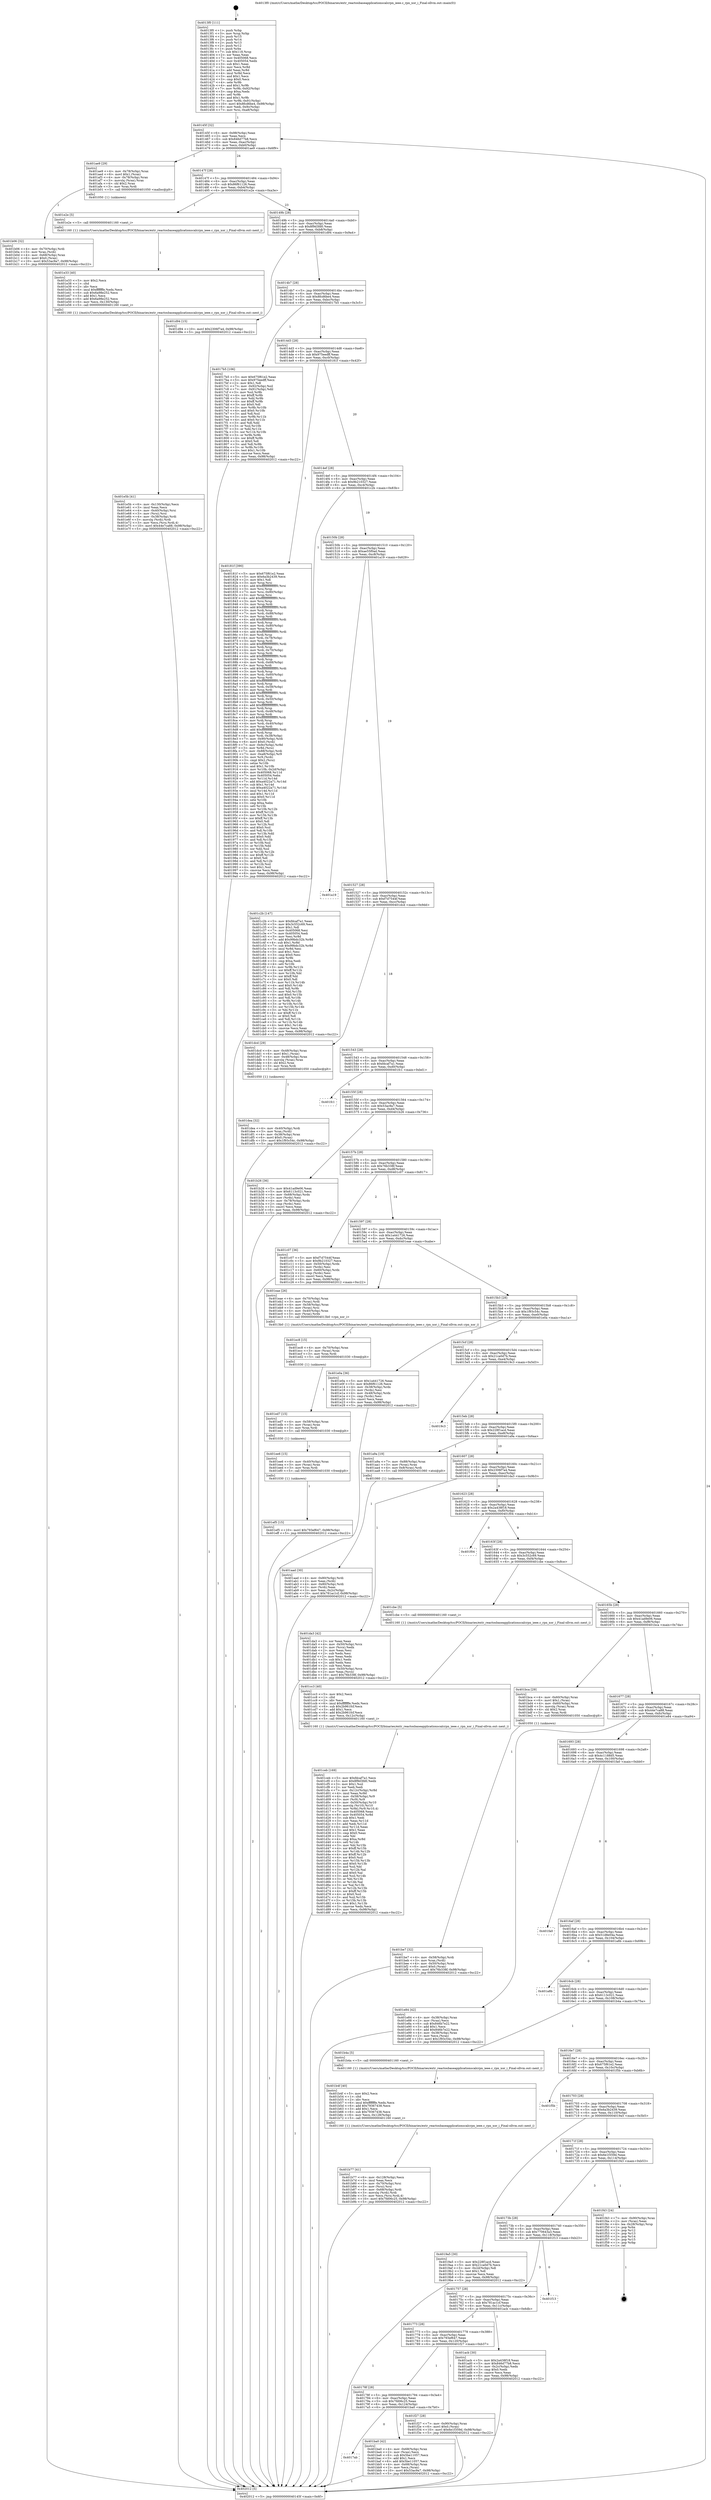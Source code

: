 digraph "0x4013f0" {
  label = "0x4013f0 (/mnt/c/Users/mathe/Desktop/tcc/POCII/binaries/extr_reactosbaseapplicationscalcrpn_ieee.c_rpn_xor_i_Final-ollvm.out::main(0))"
  labelloc = "t"
  node[shape=record]

  Entry [label="",width=0.3,height=0.3,shape=circle,fillcolor=black,style=filled]
  "0x40145f" [label="{
     0x40145f [32]\l
     | [instrs]\l
     &nbsp;&nbsp;0x40145f \<+6\>: mov -0x98(%rbp),%eax\l
     &nbsp;&nbsp;0x401465 \<+2\>: mov %eax,%ecx\l
     &nbsp;&nbsp;0x401467 \<+6\>: sub $0x846d77b8,%ecx\l
     &nbsp;&nbsp;0x40146d \<+6\>: mov %eax,-0xac(%rbp)\l
     &nbsp;&nbsp;0x401473 \<+6\>: mov %ecx,-0xb0(%rbp)\l
     &nbsp;&nbsp;0x401479 \<+6\>: je 0000000000401ae9 \<main+0x6f9\>\l
  }"]
  "0x401ae9" [label="{
     0x401ae9 [29]\l
     | [instrs]\l
     &nbsp;&nbsp;0x401ae9 \<+4\>: mov -0x78(%rbp),%rax\l
     &nbsp;&nbsp;0x401aed \<+6\>: movl $0x1,(%rax)\l
     &nbsp;&nbsp;0x401af3 \<+4\>: mov -0x78(%rbp),%rax\l
     &nbsp;&nbsp;0x401af7 \<+3\>: movslq (%rax),%rax\l
     &nbsp;&nbsp;0x401afa \<+4\>: shl $0x2,%rax\l
     &nbsp;&nbsp;0x401afe \<+3\>: mov %rax,%rdi\l
     &nbsp;&nbsp;0x401b01 \<+5\>: call 0000000000401050 \<malloc@plt\>\l
     | [calls]\l
     &nbsp;&nbsp;0x401050 \{1\} (unknown)\l
  }"]
  "0x40147f" [label="{
     0x40147f [28]\l
     | [instrs]\l
     &nbsp;&nbsp;0x40147f \<+5\>: jmp 0000000000401484 \<main+0x94\>\l
     &nbsp;&nbsp;0x401484 \<+6\>: mov -0xac(%rbp),%eax\l
     &nbsp;&nbsp;0x40148a \<+5\>: sub $0x86f61126,%eax\l
     &nbsp;&nbsp;0x40148f \<+6\>: mov %eax,-0xb4(%rbp)\l
     &nbsp;&nbsp;0x401495 \<+6\>: je 0000000000401e2e \<main+0xa3e\>\l
  }"]
  Exit [label="",width=0.3,height=0.3,shape=circle,fillcolor=black,style=filled,peripheries=2]
  "0x401e2e" [label="{
     0x401e2e [5]\l
     | [instrs]\l
     &nbsp;&nbsp;0x401e2e \<+5\>: call 0000000000401160 \<next_i\>\l
     | [calls]\l
     &nbsp;&nbsp;0x401160 \{1\} (/mnt/c/Users/mathe/Desktop/tcc/POCII/binaries/extr_reactosbaseapplicationscalcrpn_ieee.c_rpn_xor_i_Final-ollvm.out::next_i)\l
  }"]
  "0x40149b" [label="{
     0x40149b [28]\l
     | [instrs]\l
     &nbsp;&nbsp;0x40149b \<+5\>: jmp 00000000004014a0 \<main+0xb0\>\l
     &nbsp;&nbsp;0x4014a0 \<+6\>: mov -0xac(%rbp),%eax\l
     &nbsp;&nbsp;0x4014a6 \<+5\>: sub $0x8f9d3fd0,%eax\l
     &nbsp;&nbsp;0x4014ab \<+6\>: mov %eax,-0xb8(%rbp)\l
     &nbsp;&nbsp;0x4014b1 \<+6\>: je 0000000000401d94 \<main+0x9a4\>\l
  }"]
  "0x401ef5" [label="{
     0x401ef5 [15]\l
     | [instrs]\l
     &nbsp;&nbsp;0x401ef5 \<+10\>: movl $0x793ef647,-0x98(%rbp)\l
     &nbsp;&nbsp;0x401eff \<+5\>: jmp 0000000000402012 \<main+0xc22\>\l
  }"]
  "0x401d94" [label="{
     0x401d94 [15]\l
     | [instrs]\l
     &nbsp;&nbsp;0x401d94 \<+10\>: movl $0x2306f7a4,-0x98(%rbp)\l
     &nbsp;&nbsp;0x401d9e \<+5\>: jmp 0000000000402012 \<main+0xc22\>\l
  }"]
  "0x4014b7" [label="{
     0x4014b7 [28]\l
     | [instrs]\l
     &nbsp;&nbsp;0x4014b7 \<+5\>: jmp 00000000004014bc \<main+0xcc\>\l
     &nbsp;&nbsp;0x4014bc \<+6\>: mov -0xac(%rbp),%eax\l
     &nbsp;&nbsp;0x4014c2 \<+5\>: sub $0x8fcd6be4,%eax\l
     &nbsp;&nbsp;0x4014c7 \<+6\>: mov %eax,-0xbc(%rbp)\l
     &nbsp;&nbsp;0x4014cd \<+6\>: je 00000000004017b5 \<main+0x3c5\>\l
  }"]
  "0x401ee6" [label="{
     0x401ee6 [15]\l
     | [instrs]\l
     &nbsp;&nbsp;0x401ee6 \<+4\>: mov -0x40(%rbp),%rax\l
     &nbsp;&nbsp;0x401eea \<+3\>: mov (%rax),%rax\l
     &nbsp;&nbsp;0x401eed \<+3\>: mov %rax,%rdi\l
     &nbsp;&nbsp;0x401ef0 \<+5\>: call 0000000000401030 \<free@plt\>\l
     | [calls]\l
     &nbsp;&nbsp;0x401030 \{1\} (unknown)\l
  }"]
  "0x4017b5" [label="{
     0x4017b5 [106]\l
     | [instrs]\l
     &nbsp;&nbsp;0x4017b5 \<+5\>: mov $0x675f61e2,%eax\l
     &nbsp;&nbsp;0x4017ba \<+5\>: mov $0x975eedff,%ecx\l
     &nbsp;&nbsp;0x4017bf \<+2\>: mov $0x1,%dl\l
     &nbsp;&nbsp;0x4017c1 \<+7\>: mov -0x92(%rbp),%sil\l
     &nbsp;&nbsp;0x4017c8 \<+7\>: mov -0x91(%rbp),%dil\l
     &nbsp;&nbsp;0x4017cf \<+3\>: mov %sil,%r8b\l
     &nbsp;&nbsp;0x4017d2 \<+4\>: xor $0xff,%r8b\l
     &nbsp;&nbsp;0x4017d6 \<+3\>: mov %dil,%r9b\l
     &nbsp;&nbsp;0x4017d9 \<+4\>: xor $0xff,%r9b\l
     &nbsp;&nbsp;0x4017dd \<+3\>: xor $0x0,%dl\l
     &nbsp;&nbsp;0x4017e0 \<+3\>: mov %r8b,%r10b\l
     &nbsp;&nbsp;0x4017e3 \<+4\>: and $0x0,%r10b\l
     &nbsp;&nbsp;0x4017e7 \<+3\>: and %dl,%sil\l
     &nbsp;&nbsp;0x4017ea \<+3\>: mov %r9b,%r11b\l
     &nbsp;&nbsp;0x4017ed \<+4\>: and $0x0,%r11b\l
     &nbsp;&nbsp;0x4017f1 \<+3\>: and %dl,%dil\l
     &nbsp;&nbsp;0x4017f4 \<+3\>: or %sil,%r10b\l
     &nbsp;&nbsp;0x4017f7 \<+3\>: or %dil,%r11b\l
     &nbsp;&nbsp;0x4017fa \<+3\>: xor %r11b,%r10b\l
     &nbsp;&nbsp;0x4017fd \<+3\>: or %r9b,%r8b\l
     &nbsp;&nbsp;0x401800 \<+4\>: xor $0xff,%r8b\l
     &nbsp;&nbsp;0x401804 \<+3\>: or $0x0,%dl\l
     &nbsp;&nbsp;0x401807 \<+3\>: and %dl,%r8b\l
     &nbsp;&nbsp;0x40180a \<+3\>: or %r8b,%r10b\l
     &nbsp;&nbsp;0x40180d \<+4\>: test $0x1,%r10b\l
     &nbsp;&nbsp;0x401811 \<+3\>: cmovne %ecx,%eax\l
     &nbsp;&nbsp;0x401814 \<+6\>: mov %eax,-0x98(%rbp)\l
     &nbsp;&nbsp;0x40181a \<+5\>: jmp 0000000000402012 \<main+0xc22\>\l
  }"]
  "0x4014d3" [label="{
     0x4014d3 [28]\l
     | [instrs]\l
     &nbsp;&nbsp;0x4014d3 \<+5\>: jmp 00000000004014d8 \<main+0xe8\>\l
     &nbsp;&nbsp;0x4014d8 \<+6\>: mov -0xac(%rbp),%eax\l
     &nbsp;&nbsp;0x4014de \<+5\>: sub $0x975eedff,%eax\l
     &nbsp;&nbsp;0x4014e3 \<+6\>: mov %eax,-0xc0(%rbp)\l
     &nbsp;&nbsp;0x4014e9 \<+6\>: je 000000000040181f \<main+0x42f\>\l
  }"]
  "0x402012" [label="{
     0x402012 [5]\l
     | [instrs]\l
     &nbsp;&nbsp;0x402012 \<+5\>: jmp 000000000040145f \<main+0x6f\>\l
  }"]
  "0x4013f0" [label="{
     0x4013f0 [111]\l
     | [instrs]\l
     &nbsp;&nbsp;0x4013f0 \<+1\>: push %rbp\l
     &nbsp;&nbsp;0x4013f1 \<+3\>: mov %rsp,%rbp\l
     &nbsp;&nbsp;0x4013f4 \<+2\>: push %r15\l
     &nbsp;&nbsp;0x4013f6 \<+2\>: push %r14\l
     &nbsp;&nbsp;0x4013f8 \<+2\>: push %r13\l
     &nbsp;&nbsp;0x4013fa \<+2\>: push %r12\l
     &nbsp;&nbsp;0x4013fc \<+1\>: push %rbx\l
     &nbsp;&nbsp;0x4013fd \<+7\>: sub $0x118,%rsp\l
     &nbsp;&nbsp;0x401404 \<+2\>: xor %eax,%eax\l
     &nbsp;&nbsp;0x401406 \<+7\>: mov 0x405068,%ecx\l
     &nbsp;&nbsp;0x40140d \<+7\>: mov 0x405054,%edx\l
     &nbsp;&nbsp;0x401414 \<+3\>: sub $0x1,%eax\l
     &nbsp;&nbsp;0x401417 \<+3\>: mov %ecx,%r8d\l
     &nbsp;&nbsp;0x40141a \<+3\>: add %eax,%r8d\l
     &nbsp;&nbsp;0x40141d \<+4\>: imul %r8d,%ecx\l
     &nbsp;&nbsp;0x401421 \<+3\>: and $0x1,%ecx\l
     &nbsp;&nbsp;0x401424 \<+3\>: cmp $0x0,%ecx\l
     &nbsp;&nbsp;0x401427 \<+4\>: sete %r9b\l
     &nbsp;&nbsp;0x40142b \<+4\>: and $0x1,%r9b\l
     &nbsp;&nbsp;0x40142f \<+7\>: mov %r9b,-0x92(%rbp)\l
     &nbsp;&nbsp;0x401436 \<+3\>: cmp $0xa,%edx\l
     &nbsp;&nbsp;0x401439 \<+4\>: setl %r9b\l
     &nbsp;&nbsp;0x40143d \<+4\>: and $0x1,%r9b\l
     &nbsp;&nbsp;0x401441 \<+7\>: mov %r9b,-0x91(%rbp)\l
     &nbsp;&nbsp;0x401448 \<+10\>: movl $0x8fcd6be4,-0x98(%rbp)\l
     &nbsp;&nbsp;0x401452 \<+6\>: mov %edi,-0x9c(%rbp)\l
     &nbsp;&nbsp;0x401458 \<+7\>: mov %rsi,-0xa8(%rbp)\l
  }"]
  "0x401ed7" [label="{
     0x401ed7 [15]\l
     | [instrs]\l
     &nbsp;&nbsp;0x401ed7 \<+4\>: mov -0x58(%rbp),%rax\l
     &nbsp;&nbsp;0x401edb \<+3\>: mov (%rax),%rax\l
     &nbsp;&nbsp;0x401ede \<+3\>: mov %rax,%rdi\l
     &nbsp;&nbsp;0x401ee1 \<+5\>: call 0000000000401030 \<free@plt\>\l
     | [calls]\l
     &nbsp;&nbsp;0x401030 \{1\} (unknown)\l
  }"]
  "0x40181f" [label="{
     0x40181f [390]\l
     | [instrs]\l
     &nbsp;&nbsp;0x40181f \<+5\>: mov $0x675f61e2,%eax\l
     &nbsp;&nbsp;0x401824 \<+5\>: mov $0x6a3b2439,%ecx\l
     &nbsp;&nbsp;0x401829 \<+2\>: mov $0x1,%dl\l
     &nbsp;&nbsp;0x40182b \<+3\>: mov %rsp,%rsi\l
     &nbsp;&nbsp;0x40182e \<+4\>: add $0xfffffffffffffff0,%rsi\l
     &nbsp;&nbsp;0x401832 \<+3\>: mov %rsi,%rsp\l
     &nbsp;&nbsp;0x401835 \<+7\>: mov %rsi,-0x90(%rbp)\l
     &nbsp;&nbsp;0x40183c \<+3\>: mov %rsp,%rsi\l
     &nbsp;&nbsp;0x40183f \<+4\>: add $0xfffffffffffffff0,%rsi\l
     &nbsp;&nbsp;0x401843 \<+3\>: mov %rsi,%rsp\l
     &nbsp;&nbsp;0x401846 \<+3\>: mov %rsp,%rdi\l
     &nbsp;&nbsp;0x401849 \<+4\>: add $0xfffffffffffffff0,%rdi\l
     &nbsp;&nbsp;0x40184d \<+3\>: mov %rdi,%rsp\l
     &nbsp;&nbsp;0x401850 \<+7\>: mov %rdi,-0x88(%rbp)\l
     &nbsp;&nbsp;0x401857 \<+3\>: mov %rsp,%rdi\l
     &nbsp;&nbsp;0x40185a \<+4\>: add $0xfffffffffffffff0,%rdi\l
     &nbsp;&nbsp;0x40185e \<+3\>: mov %rdi,%rsp\l
     &nbsp;&nbsp;0x401861 \<+4\>: mov %rdi,-0x80(%rbp)\l
     &nbsp;&nbsp;0x401865 \<+3\>: mov %rsp,%rdi\l
     &nbsp;&nbsp;0x401868 \<+4\>: add $0xfffffffffffffff0,%rdi\l
     &nbsp;&nbsp;0x40186c \<+3\>: mov %rdi,%rsp\l
     &nbsp;&nbsp;0x40186f \<+4\>: mov %rdi,-0x78(%rbp)\l
     &nbsp;&nbsp;0x401873 \<+3\>: mov %rsp,%rdi\l
     &nbsp;&nbsp;0x401876 \<+4\>: add $0xfffffffffffffff0,%rdi\l
     &nbsp;&nbsp;0x40187a \<+3\>: mov %rdi,%rsp\l
     &nbsp;&nbsp;0x40187d \<+4\>: mov %rdi,-0x70(%rbp)\l
     &nbsp;&nbsp;0x401881 \<+3\>: mov %rsp,%rdi\l
     &nbsp;&nbsp;0x401884 \<+4\>: add $0xfffffffffffffff0,%rdi\l
     &nbsp;&nbsp;0x401888 \<+3\>: mov %rdi,%rsp\l
     &nbsp;&nbsp;0x40188b \<+4\>: mov %rdi,-0x68(%rbp)\l
     &nbsp;&nbsp;0x40188f \<+3\>: mov %rsp,%rdi\l
     &nbsp;&nbsp;0x401892 \<+4\>: add $0xfffffffffffffff0,%rdi\l
     &nbsp;&nbsp;0x401896 \<+3\>: mov %rdi,%rsp\l
     &nbsp;&nbsp;0x401899 \<+4\>: mov %rdi,-0x60(%rbp)\l
     &nbsp;&nbsp;0x40189d \<+3\>: mov %rsp,%rdi\l
     &nbsp;&nbsp;0x4018a0 \<+4\>: add $0xfffffffffffffff0,%rdi\l
     &nbsp;&nbsp;0x4018a4 \<+3\>: mov %rdi,%rsp\l
     &nbsp;&nbsp;0x4018a7 \<+4\>: mov %rdi,-0x58(%rbp)\l
     &nbsp;&nbsp;0x4018ab \<+3\>: mov %rsp,%rdi\l
     &nbsp;&nbsp;0x4018ae \<+4\>: add $0xfffffffffffffff0,%rdi\l
     &nbsp;&nbsp;0x4018b2 \<+3\>: mov %rdi,%rsp\l
     &nbsp;&nbsp;0x4018b5 \<+4\>: mov %rdi,-0x50(%rbp)\l
     &nbsp;&nbsp;0x4018b9 \<+3\>: mov %rsp,%rdi\l
     &nbsp;&nbsp;0x4018bc \<+4\>: add $0xfffffffffffffff0,%rdi\l
     &nbsp;&nbsp;0x4018c0 \<+3\>: mov %rdi,%rsp\l
     &nbsp;&nbsp;0x4018c3 \<+4\>: mov %rdi,-0x48(%rbp)\l
     &nbsp;&nbsp;0x4018c7 \<+3\>: mov %rsp,%rdi\l
     &nbsp;&nbsp;0x4018ca \<+4\>: add $0xfffffffffffffff0,%rdi\l
     &nbsp;&nbsp;0x4018ce \<+3\>: mov %rdi,%rsp\l
     &nbsp;&nbsp;0x4018d1 \<+4\>: mov %rdi,-0x40(%rbp)\l
     &nbsp;&nbsp;0x4018d5 \<+3\>: mov %rsp,%rdi\l
     &nbsp;&nbsp;0x4018d8 \<+4\>: add $0xfffffffffffffff0,%rdi\l
     &nbsp;&nbsp;0x4018dc \<+3\>: mov %rdi,%rsp\l
     &nbsp;&nbsp;0x4018df \<+4\>: mov %rdi,-0x38(%rbp)\l
     &nbsp;&nbsp;0x4018e3 \<+7\>: mov -0x90(%rbp),%rdi\l
     &nbsp;&nbsp;0x4018ea \<+6\>: movl $0x0,(%rdi)\l
     &nbsp;&nbsp;0x4018f0 \<+7\>: mov -0x9c(%rbp),%r8d\l
     &nbsp;&nbsp;0x4018f7 \<+3\>: mov %r8d,(%rsi)\l
     &nbsp;&nbsp;0x4018fa \<+7\>: mov -0x88(%rbp),%rdi\l
     &nbsp;&nbsp;0x401901 \<+7\>: mov -0xa8(%rbp),%r9\l
     &nbsp;&nbsp;0x401908 \<+3\>: mov %r9,(%rdi)\l
     &nbsp;&nbsp;0x40190b \<+3\>: cmpl $0x2,(%rsi)\l
     &nbsp;&nbsp;0x40190e \<+4\>: setne %r10b\l
     &nbsp;&nbsp;0x401912 \<+4\>: and $0x1,%r10b\l
     &nbsp;&nbsp;0x401916 \<+4\>: mov %r10b,-0x2d(%rbp)\l
     &nbsp;&nbsp;0x40191a \<+8\>: mov 0x405068,%r11d\l
     &nbsp;&nbsp;0x401922 \<+7\>: mov 0x405054,%ebx\l
     &nbsp;&nbsp;0x401929 \<+3\>: mov %r11d,%r14d\l
     &nbsp;&nbsp;0x40192c \<+7\>: add $0xa4022a71,%r14d\l
     &nbsp;&nbsp;0x401933 \<+4\>: sub $0x1,%r14d\l
     &nbsp;&nbsp;0x401937 \<+7\>: sub $0xa4022a71,%r14d\l
     &nbsp;&nbsp;0x40193e \<+4\>: imul %r14d,%r11d\l
     &nbsp;&nbsp;0x401942 \<+4\>: and $0x1,%r11d\l
     &nbsp;&nbsp;0x401946 \<+4\>: cmp $0x0,%r11d\l
     &nbsp;&nbsp;0x40194a \<+4\>: sete %r10b\l
     &nbsp;&nbsp;0x40194e \<+3\>: cmp $0xa,%ebx\l
     &nbsp;&nbsp;0x401951 \<+4\>: setl %r15b\l
     &nbsp;&nbsp;0x401955 \<+3\>: mov %r10b,%r12b\l
     &nbsp;&nbsp;0x401958 \<+4\>: xor $0xff,%r12b\l
     &nbsp;&nbsp;0x40195c \<+3\>: mov %r15b,%r13b\l
     &nbsp;&nbsp;0x40195f \<+4\>: xor $0xff,%r13b\l
     &nbsp;&nbsp;0x401963 \<+3\>: xor $0x0,%dl\l
     &nbsp;&nbsp;0x401966 \<+3\>: mov %r12b,%sil\l
     &nbsp;&nbsp;0x401969 \<+4\>: and $0x0,%sil\l
     &nbsp;&nbsp;0x40196d \<+3\>: and %dl,%r10b\l
     &nbsp;&nbsp;0x401970 \<+3\>: mov %r13b,%dil\l
     &nbsp;&nbsp;0x401973 \<+4\>: and $0x0,%dil\l
     &nbsp;&nbsp;0x401977 \<+3\>: and %dl,%r15b\l
     &nbsp;&nbsp;0x40197a \<+3\>: or %r10b,%sil\l
     &nbsp;&nbsp;0x40197d \<+3\>: or %r15b,%dil\l
     &nbsp;&nbsp;0x401980 \<+3\>: xor %dil,%sil\l
     &nbsp;&nbsp;0x401983 \<+3\>: or %r13b,%r12b\l
     &nbsp;&nbsp;0x401986 \<+4\>: xor $0xff,%r12b\l
     &nbsp;&nbsp;0x40198a \<+3\>: or $0x0,%dl\l
     &nbsp;&nbsp;0x40198d \<+3\>: and %dl,%r12b\l
     &nbsp;&nbsp;0x401990 \<+3\>: or %r12b,%sil\l
     &nbsp;&nbsp;0x401993 \<+4\>: test $0x1,%sil\l
     &nbsp;&nbsp;0x401997 \<+3\>: cmovne %ecx,%eax\l
     &nbsp;&nbsp;0x40199a \<+6\>: mov %eax,-0x98(%rbp)\l
     &nbsp;&nbsp;0x4019a0 \<+5\>: jmp 0000000000402012 \<main+0xc22\>\l
  }"]
  "0x4014ef" [label="{
     0x4014ef [28]\l
     | [instrs]\l
     &nbsp;&nbsp;0x4014ef \<+5\>: jmp 00000000004014f4 \<main+0x104\>\l
     &nbsp;&nbsp;0x4014f4 \<+6\>: mov -0xac(%rbp),%eax\l
     &nbsp;&nbsp;0x4014fa \<+5\>: sub $0x9b210327,%eax\l
     &nbsp;&nbsp;0x4014ff \<+6\>: mov %eax,-0xc4(%rbp)\l
     &nbsp;&nbsp;0x401505 \<+6\>: je 0000000000401c2b \<main+0x83b\>\l
  }"]
  "0x401ec8" [label="{
     0x401ec8 [15]\l
     | [instrs]\l
     &nbsp;&nbsp;0x401ec8 \<+4\>: mov -0x70(%rbp),%rax\l
     &nbsp;&nbsp;0x401ecc \<+3\>: mov (%rax),%rax\l
     &nbsp;&nbsp;0x401ecf \<+3\>: mov %rax,%rdi\l
     &nbsp;&nbsp;0x401ed2 \<+5\>: call 0000000000401030 \<free@plt\>\l
     | [calls]\l
     &nbsp;&nbsp;0x401030 \{1\} (unknown)\l
  }"]
  "0x401e5b" [label="{
     0x401e5b [41]\l
     | [instrs]\l
     &nbsp;&nbsp;0x401e5b \<+6\>: mov -0x130(%rbp),%ecx\l
     &nbsp;&nbsp;0x401e61 \<+3\>: imul %eax,%ecx\l
     &nbsp;&nbsp;0x401e64 \<+4\>: mov -0x40(%rbp),%rsi\l
     &nbsp;&nbsp;0x401e68 \<+3\>: mov (%rsi),%rsi\l
     &nbsp;&nbsp;0x401e6b \<+4\>: mov -0x38(%rbp),%rdi\l
     &nbsp;&nbsp;0x401e6f \<+3\>: movslq (%rdi),%rdi\l
     &nbsp;&nbsp;0x401e72 \<+3\>: mov %ecx,(%rsi,%rdi,4)\l
     &nbsp;&nbsp;0x401e75 \<+10\>: movl $0x44e7ca88,-0x98(%rbp)\l
     &nbsp;&nbsp;0x401e7f \<+5\>: jmp 0000000000402012 \<main+0xc22\>\l
  }"]
  "0x401c2b" [label="{
     0x401c2b [147]\l
     | [instrs]\l
     &nbsp;&nbsp;0x401c2b \<+5\>: mov $0xfdcaf7a1,%eax\l
     &nbsp;&nbsp;0x401c30 \<+5\>: mov $0x3c552c69,%ecx\l
     &nbsp;&nbsp;0x401c35 \<+2\>: mov $0x1,%dl\l
     &nbsp;&nbsp;0x401c37 \<+7\>: mov 0x405068,%esi\l
     &nbsp;&nbsp;0x401c3e \<+7\>: mov 0x405054,%edi\l
     &nbsp;&nbsp;0x401c45 \<+3\>: mov %esi,%r8d\l
     &nbsp;&nbsp;0x401c48 \<+7\>: add $0x99bdc32b,%r8d\l
     &nbsp;&nbsp;0x401c4f \<+4\>: sub $0x1,%r8d\l
     &nbsp;&nbsp;0x401c53 \<+7\>: sub $0x99bdc32b,%r8d\l
     &nbsp;&nbsp;0x401c5a \<+4\>: imul %r8d,%esi\l
     &nbsp;&nbsp;0x401c5e \<+3\>: and $0x1,%esi\l
     &nbsp;&nbsp;0x401c61 \<+3\>: cmp $0x0,%esi\l
     &nbsp;&nbsp;0x401c64 \<+4\>: sete %r9b\l
     &nbsp;&nbsp;0x401c68 \<+3\>: cmp $0xa,%edi\l
     &nbsp;&nbsp;0x401c6b \<+4\>: setl %r10b\l
     &nbsp;&nbsp;0x401c6f \<+3\>: mov %r9b,%r11b\l
     &nbsp;&nbsp;0x401c72 \<+4\>: xor $0xff,%r11b\l
     &nbsp;&nbsp;0x401c76 \<+3\>: mov %r10b,%bl\l
     &nbsp;&nbsp;0x401c79 \<+3\>: xor $0xff,%bl\l
     &nbsp;&nbsp;0x401c7c \<+3\>: xor $0x0,%dl\l
     &nbsp;&nbsp;0x401c7f \<+3\>: mov %r11b,%r14b\l
     &nbsp;&nbsp;0x401c82 \<+4\>: and $0x0,%r14b\l
     &nbsp;&nbsp;0x401c86 \<+3\>: and %dl,%r9b\l
     &nbsp;&nbsp;0x401c89 \<+3\>: mov %bl,%r15b\l
     &nbsp;&nbsp;0x401c8c \<+4\>: and $0x0,%r15b\l
     &nbsp;&nbsp;0x401c90 \<+3\>: and %dl,%r10b\l
     &nbsp;&nbsp;0x401c93 \<+3\>: or %r9b,%r14b\l
     &nbsp;&nbsp;0x401c96 \<+3\>: or %r10b,%r15b\l
     &nbsp;&nbsp;0x401c99 \<+3\>: xor %r15b,%r14b\l
     &nbsp;&nbsp;0x401c9c \<+3\>: or %bl,%r11b\l
     &nbsp;&nbsp;0x401c9f \<+4\>: xor $0xff,%r11b\l
     &nbsp;&nbsp;0x401ca3 \<+3\>: or $0x0,%dl\l
     &nbsp;&nbsp;0x401ca6 \<+3\>: and %dl,%r11b\l
     &nbsp;&nbsp;0x401ca9 \<+3\>: or %r11b,%r14b\l
     &nbsp;&nbsp;0x401cac \<+4\>: test $0x1,%r14b\l
     &nbsp;&nbsp;0x401cb0 \<+3\>: cmovne %ecx,%eax\l
     &nbsp;&nbsp;0x401cb3 \<+6\>: mov %eax,-0x98(%rbp)\l
     &nbsp;&nbsp;0x401cb9 \<+5\>: jmp 0000000000402012 \<main+0xc22\>\l
  }"]
  "0x40150b" [label="{
     0x40150b [28]\l
     | [instrs]\l
     &nbsp;&nbsp;0x40150b \<+5\>: jmp 0000000000401510 \<main+0x120\>\l
     &nbsp;&nbsp;0x401510 \<+6\>: mov -0xac(%rbp),%eax\l
     &nbsp;&nbsp;0x401516 \<+5\>: sub $0xae55f0ad,%eax\l
     &nbsp;&nbsp;0x40151b \<+6\>: mov %eax,-0xc8(%rbp)\l
     &nbsp;&nbsp;0x401521 \<+6\>: je 0000000000401a19 \<main+0x629\>\l
  }"]
  "0x401e33" [label="{
     0x401e33 [40]\l
     | [instrs]\l
     &nbsp;&nbsp;0x401e33 \<+5\>: mov $0x2,%ecx\l
     &nbsp;&nbsp;0x401e38 \<+1\>: cltd\l
     &nbsp;&nbsp;0x401e39 \<+2\>: idiv %ecx\l
     &nbsp;&nbsp;0x401e3b \<+6\>: imul $0xfffffffe,%edx,%ecx\l
     &nbsp;&nbsp;0x401e41 \<+6\>: sub $0x6a98e252,%ecx\l
     &nbsp;&nbsp;0x401e47 \<+3\>: add $0x1,%ecx\l
     &nbsp;&nbsp;0x401e4a \<+6\>: add $0x6a98e252,%ecx\l
     &nbsp;&nbsp;0x401e50 \<+6\>: mov %ecx,-0x130(%rbp)\l
     &nbsp;&nbsp;0x401e56 \<+5\>: call 0000000000401160 \<next_i\>\l
     | [calls]\l
     &nbsp;&nbsp;0x401160 \{1\} (/mnt/c/Users/mathe/Desktop/tcc/POCII/binaries/extr_reactosbaseapplicationscalcrpn_ieee.c_rpn_xor_i_Final-ollvm.out::next_i)\l
  }"]
  "0x401a19" [label="{
     0x401a19\l
  }", style=dashed]
  "0x401527" [label="{
     0x401527 [28]\l
     | [instrs]\l
     &nbsp;&nbsp;0x401527 \<+5\>: jmp 000000000040152c \<main+0x13c\>\l
     &nbsp;&nbsp;0x40152c \<+6\>: mov -0xac(%rbp),%eax\l
     &nbsp;&nbsp;0x401532 \<+5\>: sub $0xf7d7544f,%eax\l
     &nbsp;&nbsp;0x401537 \<+6\>: mov %eax,-0xcc(%rbp)\l
     &nbsp;&nbsp;0x40153d \<+6\>: je 0000000000401dcd \<main+0x9dd\>\l
  }"]
  "0x401dea" [label="{
     0x401dea [32]\l
     | [instrs]\l
     &nbsp;&nbsp;0x401dea \<+4\>: mov -0x40(%rbp),%rdi\l
     &nbsp;&nbsp;0x401dee \<+3\>: mov %rax,(%rdi)\l
     &nbsp;&nbsp;0x401df1 \<+4\>: mov -0x38(%rbp),%rax\l
     &nbsp;&nbsp;0x401df5 \<+6\>: movl $0x0,(%rax)\l
     &nbsp;&nbsp;0x401dfb \<+10\>: movl $0x1f93c54c,-0x98(%rbp)\l
     &nbsp;&nbsp;0x401e05 \<+5\>: jmp 0000000000402012 \<main+0xc22\>\l
  }"]
  "0x401dcd" [label="{
     0x401dcd [29]\l
     | [instrs]\l
     &nbsp;&nbsp;0x401dcd \<+4\>: mov -0x48(%rbp),%rax\l
     &nbsp;&nbsp;0x401dd1 \<+6\>: movl $0x1,(%rax)\l
     &nbsp;&nbsp;0x401dd7 \<+4\>: mov -0x48(%rbp),%rax\l
     &nbsp;&nbsp;0x401ddb \<+3\>: movslq (%rax),%rax\l
     &nbsp;&nbsp;0x401dde \<+4\>: shl $0x2,%rax\l
     &nbsp;&nbsp;0x401de2 \<+3\>: mov %rax,%rdi\l
     &nbsp;&nbsp;0x401de5 \<+5\>: call 0000000000401050 \<malloc@plt\>\l
     | [calls]\l
     &nbsp;&nbsp;0x401050 \{1\} (unknown)\l
  }"]
  "0x401543" [label="{
     0x401543 [28]\l
     | [instrs]\l
     &nbsp;&nbsp;0x401543 \<+5\>: jmp 0000000000401548 \<main+0x158\>\l
     &nbsp;&nbsp;0x401548 \<+6\>: mov -0xac(%rbp),%eax\l
     &nbsp;&nbsp;0x40154e \<+5\>: sub $0xfdcaf7a1,%eax\l
     &nbsp;&nbsp;0x401553 \<+6\>: mov %eax,-0xd0(%rbp)\l
     &nbsp;&nbsp;0x401559 \<+6\>: je 0000000000401fc1 \<main+0xbd1\>\l
  }"]
  "0x401ceb" [label="{
     0x401ceb [169]\l
     | [instrs]\l
     &nbsp;&nbsp;0x401ceb \<+5\>: mov $0xfdcaf7a1,%ecx\l
     &nbsp;&nbsp;0x401cf0 \<+5\>: mov $0x8f9d3fd0,%edx\l
     &nbsp;&nbsp;0x401cf5 \<+3\>: mov $0x1,%sil\l
     &nbsp;&nbsp;0x401cf8 \<+2\>: xor %edi,%edi\l
     &nbsp;&nbsp;0x401cfa \<+7\>: mov -0x12c(%rbp),%r8d\l
     &nbsp;&nbsp;0x401d01 \<+4\>: imul %eax,%r8d\l
     &nbsp;&nbsp;0x401d05 \<+4\>: mov -0x58(%rbp),%r9\l
     &nbsp;&nbsp;0x401d09 \<+3\>: mov (%r9),%r9\l
     &nbsp;&nbsp;0x401d0c \<+4\>: mov -0x50(%rbp),%r10\l
     &nbsp;&nbsp;0x401d10 \<+3\>: movslq (%r10),%r10\l
     &nbsp;&nbsp;0x401d13 \<+4\>: mov %r8d,(%r9,%r10,4)\l
     &nbsp;&nbsp;0x401d17 \<+7\>: mov 0x405068,%eax\l
     &nbsp;&nbsp;0x401d1e \<+8\>: mov 0x405054,%r8d\l
     &nbsp;&nbsp;0x401d26 \<+3\>: sub $0x1,%edi\l
     &nbsp;&nbsp;0x401d29 \<+3\>: mov %eax,%r11d\l
     &nbsp;&nbsp;0x401d2c \<+3\>: add %edi,%r11d\l
     &nbsp;&nbsp;0x401d2f \<+4\>: imul %r11d,%eax\l
     &nbsp;&nbsp;0x401d33 \<+3\>: and $0x1,%eax\l
     &nbsp;&nbsp;0x401d36 \<+3\>: cmp $0x0,%eax\l
     &nbsp;&nbsp;0x401d39 \<+3\>: sete %bl\l
     &nbsp;&nbsp;0x401d3c \<+4\>: cmp $0xa,%r8d\l
     &nbsp;&nbsp;0x401d40 \<+4\>: setl %r14b\l
     &nbsp;&nbsp;0x401d44 \<+3\>: mov %bl,%r15b\l
     &nbsp;&nbsp;0x401d47 \<+4\>: xor $0xff,%r15b\l
     &nbsp;&nbsp;0x401d4b \<+3\>: mov %r14b,%r12b\l
     &nbsp;&nbsp;0x401d4e \<+4\>: xor $0xff,%r12b\l
     &nbsp;&nbsp;0x401d52 \<+4\>: xor $0x0,%sil\l
     &nbsp;&nbsp;0x401d56 \<+3\>: mov %r15b,%r13b\l
     &nbsp;&nbsp;0x401d59 \<+4\>: and $0x0,%r13b\l
     &nbsp;&nbsp;0x401d5d \<+3\>: and %sil,%bl\l
     &nbsp;&nbsp;0x401d60 \<+3\>: mov %r12b,%al\l
     &nbsp;&nbsp;0x401d63 \<+2\>: and $0x0,%al\l
     &nbsp;&nbsp;0x401d65 \<+3\>: and %sil,%r14b\l
     &nbsp;&nbsp;0x401d68 \<+3\>: or %bl,%r13b\l
     &nbsp;&nbsp;0x401d6b \<+3\>: or %r14b,%al\l
     &nbsp;&nbsp;0x401d6e \<+3\>: xor %al,%r13b\l
     &nbsp;&nbsp;0x401d71 \<+3\>: or %r12b,%r15b\l
     &nbsp;&nbsp;0x401d74 \<+4\>: xor $0xff,%r15b\l
     &nbsp;&nbsp;0x401d78 \<+4\>: or $0x0,%sil\l
     &nbsp;&nbsp;0x401d7c \<+3\>: and %sil,%r15b\l
     &nbsp;&nbsp;0x401d7f \<+3\>: or %r15b,%r13b\l
     &nbsp;&nbsp;0x401d82 \<+4\>: test $0x1,%r13b\l
     &nbsp;&nbsp;0x401d86 \<+3\>: cmovne %edx,%ecx\l
     &nbsp;&nbsp;0x401d89 \<+6\>: mov %ecx,-0x98(%rbp)\l
     &nbsp;&nbsp;0x401d8f \<+5\>: jmp 0000000000402012 \<main+0xc22\>\l
  }"]
  "0x401fc1" [label="{
     0x401fc1\l
  }", style=dashed]
  "0x40155f" [label="{
     0x40155f [28]\l
     | [instrs]\l
     &nbsp;&nbsp;0x40155f \<+5\>: jmp 0000000000401564 \<main+0x174\>\l
     &nbsp;&nbsp;0x401564 \<+6\>: mov -0xac(%rbp),%eax\l
     &nbsp;&nbsp;0x40156a \<+5\>: sub $0x53ac9a7,%eax\l
     &nbsp;&nbsp;0x40156f \<+6\>: mov %eax,-0xd4(%rbp)\l
     &nbsp;&nbsp;0x401575 \<+6\>: je 0000000000401b26 \<main+0x736\>\l
  }"]
  "0x401cc3" [label="{
     0x401cc3 [40]\l
     | [instrs]\l
     &nbsp;&nbsp;0x401cc3 \<+5\>: mov $0x2,%ecx\l
     &nbsp;&nbsp;0x401cc8 \<+1\>: cltd\l
     &nbsp;&nbsp;0x401cc9 \<+2\>: idiv %ecx\l
     &nbsp;&nbsp;0x401ccb \<+6\>: imul $0xfffffffe,%edx,%ecx\l
     &nbsp;&nbsp;0x401cd1 \<+6\>: sub $0x2b961fcf,%ecx\l
     &nbsp;&nbsp;0x401cd7 \<+3\>: add $0x1,%ecx\l
     &nbsp;&nbsp;0x401cda \<+6\>: add $0x2b961fcf,%ecx\l
     &nbsp;&nbsp;0x401ce0 \<+6\>: mov %ecx,-0x12c(%rbp)\l
     &nbsp;&nbsp;0x401ce6 \<+5\>: call 0000000000401160 \<next_i\>\l
     | [calls]\l
     &nbsp;&nbsp;0x401160 \{1\} (/mnt/c/Users/mathe/Desktop/tcc/POCII/binaries/extr_reactosbaseapplicationscalcrpn_ieee.c_rpn_xor_i_Final-ollvm.out::next_i)\l
  }"]
  "0x401b26" [label="{
     0x401b26 [36]\l
     | [instrs]\l
     &nbsp;&nbsp;0x401b26 \<+5\>: mov $0x41ad9e06,%eax\l
     &nbsp;&nbsp;0x401b2b \<+5\>: mov $0x6113c021,%ecx\l
     &nbsp;&nbsp;0x401b30 \<+4\>: mov -0x68(%rbp),%rdx\l
     &nbsp;&nbsp;0x401b34 \<+2\>: mov (%rdx),%esi\l
     &nbsp;&nbsp;0x401b36 \<+4\>: mov -0x78(%rbp),%rdx\l
     &nbsp;&nbsp;0x401b3a \<+2\>: cmp (%rdx),%esi\l
     &nbsp;&nbsp;0x401b3c \<+3\>: cmovl %ecx,%eax\l
     &nbsp;&nbsp;0x401b3f \<+6\>: mov %eax,-0x98(%rbp)\l
     &nbsp;&nbsp;0x401b45 \<+5\>: jmp 0000000000402012 \<main+0xc22\>\l
  }"]
  "0x40157b" [label="{
     0x40157b [28]\l
     | [instrs]\l
     &nbsp;&nbsp;0x40157b \<+5\>: jmp 0000000000401580 \<main+0x190\>\l
     &nbsp;&nbsp;0x401580 \<+6\>: mov -0xac(%rbp),%eax\l
     &nbsp;&nbsp;0x401586 \<+5\>: sub $0x76b338f,%eax\l
     &nbsp;&nbsp;0x40158b \<+6\>: mov %eax,-0xd8(%rbp)\l
     &nbsp;&nbsp;0x401591 \<+6\>: je 0000000000401c07 \<main+0x817\>\l
  }"]
  "0x401be7" [label="{
     0x401be7 [32]\l
     | [instrs]\l
     &nbsp;&nbsp;0x401be7 \<+4\>: mov -0x58(%rbp),%rdi\l
     &nbsp;&nbsp;0x401beb \<+3\>: mov %rax,(%rdi)\l
     &nbsp;&nbsp;0x401bee \<+4\>: mov -0x50(%rbp),%rax\l
     &nbsp;&nbsp;0x401bf2 \<+6\>: movl $0x0,(%rax)\l
     &nbsp;&nbsp;0x401bf8 \<+10\>: movl $0x76b338f,-0x98(%rbp)\l
     &nbsp;&nbsp;0x401c02 \<+5\>: jmp 0000000000402012 \<main+0xc22\>\l
  }"]
  "0x401c07" [label="{
     0x401c07 [36]\l
     | [instrs]\l
     &nbsp;&nbsp;0x401c07 \<+5\>: mov $0xf7d7544f,%eax\l
     &nbsp;&nbsp;0x401c0c \<+5\>: mov $0x9b210327,%ecx\l
     &nbsp;&nbsp;0x401c11 \<+4\>: mov -0x50(%rbp),%rdx\l
     &nbsp;&nbsp;0x401c15 \<+2\>: mov (%rdx),%esi\l
     &nbsp;&nbsp;0x401c17 \<+4\>: mov -0x60(%rbp),%rdx\l
     &nbsp;&nbsp;0x401c1b \<+2\>: cmp (%rdx),%esi\l
     &nbsp;&nbsp;0x401c1d \<+3\>: cmovl %ecx,%eax\l
     &nbsp;&nbsp;0x401c20 \<+6\>: mov %eax,-0x98(%rbp)\l
     &nbsp;&nbsp;0x401c26 \<+5\>: jmp 0000000000402012 \<main+0xc22\>\l
  }"]
  "0x401597" [label="{
     0x401597 [28]\l
     | [instrs]\l
     &nbsp;&nbsp;0x401597 \<+5\>: jmp 000000000040159c \<main+0x1ac\>\l
     &nbsp;&nbsp;0x40159c \<+6\>: mov -0xac(%rbp),%eax\l
     &nbsp;&nbsp;0x4015a2 \<+5\>: sub $0x1a441726,%eax\l
     &nbsp;&nbsp;0x4015a7 \<+6\>: mov %eax,-0xdc(%rbp)\l
     &nbsp;&nbsp;0x4015ad \<+6\>: je 0000000000401eae \<main+0xabe\>\l
  }"]
  "0x4017ab" [label="{
     0x4017ab\l
  }", style=dashed]
  "0x401eae" [label="{
     0x401eae [26]\l
     | [instrs]\l
     &nbsp;&nbsp;0x401eae \<+4\>: mov -0x70(%rbp),%rax\l
     &nbsp;&nbsp;0x401eb2 \<+3\>: mov (%rax),%rdi\l
     &nbsp;&nbsp;0x401eb5 \<+4\>: mov -0x58(%rbp),%rax\l
     &nbsp;&nbsp;0x401eb9 \<+3\>: mov (%rax),%rsi\l
     &nbsp;&nbsp;0x401ebc \<+4\>: mov -0x40(%rbp),%rax\l
     &nbsp;&nbsp;0x401ec0 \<+3\>: mov (%rax),%rdx\l
     &nbsp;&nbsp;0x401ec3 \<+5\>: call 00000000004013b0 \<rpn_xor_i\>\l
     | [calls]\l
     &nbsp;&nbsp;0x4013b0 \{1\} (/mnt/c/Users/mathe/Desktop/tcc/POCII/binaries/extr_reactosbaseapplicationscalcrpn_ieee.c_rpn_xor_i_Final-ollvm.out::rpn_xor_i)\l
  }"]
  "0x4015b3" [label="{
     0x4015b3 [28]\l
     | [instrs]\l
     &nbsp;&nbsp;0x4015b3 \<+5\>: jmp 00000000004015b8 \<main+0x1c8\>\l
     &nbsp;&nbsp;0x4015b8 \<+6\>: mov -0xac(%rbp),%eax\l
     &nbsp;&nbsp;0x4015be \<+5\>: sub $0x1f93c54c,%eax\l
     &nbsp;&nbsp;0x4015c3 \<+6\>: mov %eax,-0xe0(%rbp)\l
     &nbsp;&nbsp;0x4015c9 \<+6\>: je 0000000000401e0a \<main+0xa1a\>\l
  }"]
  "0x401ba0" [label="{
     0x401ba0 [42]\l
     | [instrs]\l
     &nbsp;&nbsp;0x401ba0 \<+4\>: mov -0x68(%rbp),%rax\l
     &nbsp;&nbsp;0x401ba4 \<+2\>: mov (%rax),%ecx\l
     &nbsp;&nbsp;0x401ba6 \<+6\>: sub $0x5be11057,%ecx\l
     &nbsp;&nbsp;0x401bac \<+3\>: add $0x1,%ecx\l
     &nbsp;&nbsp;0x401baf \<+6\>: add $0x5be11057,%ecx\l
     &nbsp;&nbsp;0x401bb5 \<+4\>: mov -0x68(%rbp),%rax\l
     &nbsp;&nbsp;0x401bb9 \<+2\>: mov %ecx,(%rax)\l
     &nbsp;&nbsp;0x401bbb \<+10\>: movl $0x53ac9a7,-0x98(%rbp)\l
     &nbsp;&nbsp;0x401bc5 \<+5\>: jmp 0000000000402012 \<main+0xc22\>\l
  }"]
  "0x401e0a" [label="{
     0x401e0a [36]\l
     | [instrs]\l
     &nbsp;&nbsp;0x401e0a \<+5\>: mov $0x1a441726,%eax\l
     &nbsp;&nbsp;0x401e0f \<+5\>: mov $0x86f61126,%ecx\l
     &nbsp;&nbsp;0x401e14 \<+4\>: mov -0x38(%rbp),%rdx\l
     &nbsp;&nbsp;0x401e18 \<+2\>: mov (%rdx),%esi\l
     &nbsp;&nbsp;0x401e1a \<+4\>: mov -0x48(%rbp),%rdx\l
     &nbsp;&nbsp;0x401e1e \<+2\>: cmp (%rdx),%esi\l
     &nbsp;&nbsp;0x401e20 \<+3\>: cmovl %ecx,%eax\l
     &nbsp;&nbsp;0x401e23 \<+6\>: mov %eax,-0x98(%rbp)\l
     &nbsp;&nbsp;0x401e29 \<+5\>: jmp 0000000000402012 \<main+0xc22\>\l
  }"]
  "0x4015cf" [label="{
     0x4015cf [28]\l
     | [instrs]\l
     &nbsp;&nbsp;0x4015cf \<+5\>: jmp 00000000004015d4 \<main+0x1e4\>\l
     &nbsp;&nbsp;0x4015d4 \<+6\>: mov -0xac(%rbp),%eax\l
     &nbsp;&nbsp;0x4015da \<+5\>: sub $0x21ca0d7b,%eax\l
     &nbsp;&nbsp;0x4015df \<+6\>: mov %eax,-0xe4(%rbp)\l
     &nbsp;&nbsp;0x4015e5 \<+6\>: je 00000000004019c3 \<main+0x5d3\>\l
  }"]
  "0x40178f" [label="{
     0x40178f [28]\l
     | [instrs]\l
     &nbsp;&nbsp;0x40178f \<+5\>: jmp 0000000000401794 \<main+0x3a4\>\l
     &nbsp;&nbsp;0x401794 \<+6\>: mov -0xac(%rbp),%eax\l
     &nbsp;&nbsp;0x40179a \<+5\>: sub $0x7fd06c25,%eax\l
     &nbsp;&nbsp;0x40179f \<+6\>: mov %eax,-0x124(%rbp)\l
     &nbsp;&nbsp;0x4017a5 \<+6\>: je 0000000000401ba0 \<main+0x7b0\>\l
  }"]
  "0x4019c3" [label="{
     0x4019c3\l
  }", style=dashed]
  "0x4015eb" [label="{
     0x4015eb [28]\l
     | [instrs]\l
     &nbsp;&nbsp;0x4015eb \<+5\>: jmp 00000000004015f0 \<main+0x200\>\l
     &nbsp;&nbsp;0x4015f0 \<+6\>: mov -0xac(%rbp),%eax\l
     &nbsp;&nbsp;0x4015f6 \<+5\>: sub $0x228f1acd,%eax\l
     &nbsp;&nbsp;0x4015fb \<+6\>: mov %eax,-0xe8(%rbp)\l
     &nbsp;&nbsp;0x401601 \<+6\>: je 0000000000401a9a \<main+0x6aa\>\l
  }"]
  "0x401f27" [label="{
     0x401f27 [28]\l
     | [instrs]\l
     &nbsp;&nbsp;0x401f27 \<+7\>: mov -0x90(%rbp),%rax\l
     &nbsp;&nbsp;0x401f2e \<+6\>: movl $0x0,(%rax)\l
     &nbsp;&nbsp;0x401f34 \<+10\>: movl $0x6e1f359d,-0x98(%rbp)\l
     &nbsp;&nbsp;0x401f3e \<+5\>: jmp 0000000000402012 \<main+0xc22\>\l
  }"]
  "0x401a9a" [label="{
     0x401a9a [19]\l
     | [instrs]\l
     &nbsp;&nbsp;0x401a9a \<+7\>: mov -0x88(%rbp),%rax\l
     &nbsp;&nbsp;0x401aa1 \<+3\>: mov (%rax),%rax\l
     &nbsp;&nbsp;0x401aa4 \<+4\>: mov 0x8(%rax),%rdi\l
     &nbsp;&nbsp;0x401aa8 \<+5\>: call 0000000000401060 \<atoi@plt\>\l
     | [calls]\l
     &nbsp;&nbsp;0x401060 \{1\} (unknown)\l
  }"]
  "0x401607" [label="{
     0x401607 [28]\l
     | [instrs]\l
     &nbsp;&nbsp;0x401607 \<+5\>: jmp 000000000040160c \<main+0x21c\>\l
     &nbsp;&nbsp;0x40160c \<+6\>: mov -0xac(%rbp),%eax\l
     &nbsp;&nbsp;0x401612 \<+5\>: sub $0x2306f7a4,%eax\l
     &nbsp;&nbsp;0x401617 \<+6\>: mov %eax,-0xec(%rbp)\l
     &nbsp;&nbsp;0x40161d \<+6\>: je 0000000000401da3 \<main+0x9b3\>\l
  }"]
  "0x401b77" [label="{
     0x401b77 [41]\l
     | [instrs]\l
     &nbsp;&nbsp;0x401b77 \<+6\>: mov -0x128(%rbp),%ecx\l
     &nbsp;&nbsp;0x401b7d \<+3\>: imul %eax,%ecx\l
     &nbsp;&nbsp;0x401b80 \<+4\>: mov -0x70(%rbp),%rsi\l
     &nbsp;&nbsp;0x401b84 \<+3\>: mov (%rsi),%rsi\l
     &nbsp;&nbsp;0x401b87 \<+4\>: mov -0x68(%rbp),%rdi\l
     &nbsp;&nbsp;0x401b8b \<+3\>: movslq (%rdi),%rdi\l
     &nbsp;&nbsp;0x401b8e \<+3\>: mov %ecx,(%rsi,%rdi,4)\l
     &nbsp;&nbsp;0x401b91 \<+10\>: movl $0x7fd06c25,-0x98(%rbp)\l
     &nbsp;&nbsp;0x401b9b \<+5\>: jmp 0000000000402012 \<main+0xc22\>\l
  }"]
  "0x401da3" [label="{
     0x401da3 [42]\l
     | [instrs]\l
     &nbsp;&nbsp;0x401da3 \<+2\>: xor %eax,%eax\l
     &nbsp;&nbsp;0x401da5 \<+4\>: mov -0x50(%rbp),%rcx\l
     &nbsp;&nbsp;0x401da9 \<+2\>: mov (%rcx),%edx\l
     &nbsp;&nbsp;0x401dab \<+2\>: mov %eax,%esi\l
     &nbsp;&nbsp;0x401dad \<+2\>: sub %edx,%esi\l
     &nbsp;&nbsp;0x401daf \<+2\>: mov %eax,%edx\l
     &nbsp;&nbsp;0x401db1 \<+3\>: sub $0x1,%edx\l
     &nbsp;&nbsp;0x401db4 \<+2\>: add %edx,%esi\l
     &nbsp;&nbsp;0x401db6 \<+2\>: sub %esi,%eax\l
     &nbsp;&nbsp;0x401db8 \<+4\>: mov -0x50(%rbp),%rcx\l
     &nbsp;&nbsp;0x401dbc \<+2\>: mov %eax,(%rcx)\l
     &nbsp;&nbsp;0x401dbe \<+10\>: movl $0x76b338f,-0x98(%rbp)\l
     &nbsp;&nbsp;0x401dc8 \<+5\>: jmp 0000000000402012 \<main+0xc22\>\l
  }"]
  "0x401623" [label="{
     0x401623 [28]\l
     | [instrs]\l
     &nbsp;&nbsp;0x401623 \<+5\>: jmp 0000000000401628 \<main+0x238\>\l
     &nbsp;&nbsp;0x401628 \<+6\>: mov -0xac(%rbp),%eax\l
     &nbsp;&nbsp;0x40162e \<+5\>: sub $0x2a438f18,%eax\l
     &nbsp;&nbsp;0x401633 \<+6\>: mov %eax,-0xf0(%rbp)\l
     &nbsp;&nbsp;0x401639 \<+6\>: je 0000000000401f04 \<main+0xb14\>\l
  }"]
  "0x401b4f" [label="{
     0x401b4f [40]\l
     | [instrs]\l
     &nbsp;&nbsp;0x401b4f \<+5\>: mov $0x2,%ecx\l
     &nbsp;&nbsp;0x401b54 \<+1\>: cltd\l
     &nbsp;&nbsp;0x401b55 \<+2\>: idiv %ecx\l
     &nbsp;&nbsp;0x401b57 \<+6\>: imul $0xfffffffe,%edx,%ecx\l
     &nbsp;&nbsp;0x401b5d \<+6\>: add $0x79367438,%ecx\l
     &nbsp;&nbsp;0x401b63 \<+3\>: add $0x1,%ecx\l
     &nbsp;&nbsp;0x401b66 \<+6\>: sub $0x79367438,%ecx\l
     &nbsp;&nbsp;0x401b6c \<+6\>: mov %ecx,-0x128(%rbp)\l
     &nbsp;&nbsp;0x401b72 \<+5\>: call 0000000000401160 \<next_i\>\l
     | [calls]\l
     &nbsp;&nbsp;0x401160 \{1\} (/mnt/c/Users/mathe/Desktop/tcc/POCII/binaries/extr_reactosbaseapplicationscalcrpn_ieee.c_rpn_xor_i_Final-ollvm.out::next_i)\l
  }"]
  "0x401f04" [label="{
     0x401f04\l
  }", style=dashed]
  "0x40163f" [label="{
     0x40163f [28]\l
     | [instrs]\l
     &nbsp;&nbsp;0x40163f \<+5\>: jmp 0000000000401644 \<main+0x254\>\l
     &nbsp;&nbsp;0x401644 \<+6\>: mov -0xac(%rbp),%eax\l
     &nbsp;&nbsp;0x40164a \<+5\>: sub $0x3c552c69,%eax\l
     &nbsp;&nbsp;0x40164f \<+6\>: mov %eax,-0xf4(%rbp)\l
     &nbsp;&nbsp;0x401655 \<+6\>: je 0000000000401cbe \<main+0x8ce\>\l
  }"]
  "0x401b06" [label="{
     0x401b06 [32]\l
     | [instrs]\l
     &nbsp;&nbsp;0x401b06 \<+4\>: mov -0x70(%rbp),%rdi\l
     &nbsp;&nbsp;0x401b0a \<+3\>: mov %rax,(%rdi)\l
     &nbsp;&nbsp;0x401b0d \<+4\>: mov -0x68(%rbp),%rax\l
     &nbsp;&nbsp;0x401b11 \<+6\>: movl $0x0,(%rax)\l
     &nbsp;&nbsp;0x401b17 \<+10\>: movl $0x53ac9a7,-0x98(%rbp)\l
     &nbsp;&nbsp;0x401b21 \<+5\>: jmp 0000000000402012 \<main+0xc22\>\l
  }"]
  "0x401cbe" [label="{
     0x401cbe [5]\l
     | [instrs]\l
     &nbsp;&nbsp;0x401cbe \<+5\>: call 0000000000401160 \<next_i\>\l
     | [calls]\l
     &nbsp;&nbsp;0x401160 \{1\} (/mnt/c/Users/mathe/Desktop/tcc/POCII/binaries/extr_reactosbaseapplicationscalcrpn_ieee.c_rpn_xor_i_Final-ollvm.out::next_i)\l
  }"]
  "0x40165b" [label="{
     0x40165b [28]\l
     | [instrs]\l
     &nbsp;&nbsp;0x40165b \<+5\>: jmp 0000000000401660 \<main+0x270\>\l
     &nbsp;&nbsp;0x401660 \<+6\>: mov -0xac(%rbp),%eax\l
     &nbsp;&nbsp;0x401666 \<+5\>: sub $0x41ad9e06,%eax\l
     &nbsp;&nbsp;0x40166b \<+6\>: mov %eax,-0xf8(%rbp)\l
     &nbsp;&nbsp;0x401671 \<+6\>: je 0000000000401bca \<main+0x7da\>\l
  }"]
  "0x401773" [label="{
     0x401773 [28]\l
     | [instrs]\l
     &nbsp;&nbsp;0x401773 \<+5\>: jmp 0000000000401778 \<main+0x388\>\l
     &nbsp;&nbsp;0x401778 \<+6\>: mov -0xac(%rbp),%eax\l
     &nbsp;&nbsp;0x40177e \<+5\>: sub $0x793ef647,%eax\l
     &nbsp;&nbsp;0x401783 \<+6\>: mov %eax,-0x120(%rbp)\l
     &nbsp;&nbsp;0x401789 \<+6\>: je 0000000000401f27 \<main+0xb37\>\l
  }"]
  "0x401bca" [label="{
     0x401bca [29]\l
     | [instrs]\l
     &nbsp;&nbsp;0x401bca \<+4\>: mov -0x60(%rbp),%rax\l
     &nbsp;&nbsp;0x401bce \<+6\>: movl $0x1,(%rax)\l
     &nbsp;&nbsp;0x401bd4 \<+4\>: mov -0x60(%rbp),%rax\l
     &nbsp;&nbsp;0x401bd8 \<+3\>: movslq (%rax),%rax\l
     &nbsp;&nbsp;0x401bdb \<+4\>: shl $0x2,%rax\l
     &nbsp;&nbsp;0x401bdf \<+3\>: mov %rax,%rdi\l
     &nbsp;&nbsp;0x401be2 \<+5\>: call 0000000000401050 \<malloc@plt\>\l
     | [calls]\l
     &nbsp;&nbsp;0x401050 \{1\} (unknown)\l
  }"]
  "0x401677" [label="{
     0x401677 [28]\l
     | [instrs]\l
     &nbsp;&nbsp;0x401677 \<+5\>: jmp 000000000040167c \<main+0x28c\>\l
     &nbsp;&nbsp;0x40167c \<+6\>: mov -0xac(%rbp),%eax\l
     &nbsp;&nbsp;0x401682 \<+5\>: sub $0x44e7ca88,%eax\l
     &nbsp;&nbsp;0x401687 \<+6\>: mov %eax,-0xfc(%rbp)\l
     &nbsp;&nbsp;0x40168d \<+6\>: je 0000000000401e84 \<main+0xa94\>\l
  }"]
  "0x401acb" [label="{
     0x401acb [30]\l
     | [instrs]\l
     &nbsp;&nbsp;0x401acb \<+5\>: mov $0x2a438f18,%eax\l
     &nbsp;&nbsp;0x401ad0 \<+5\>: mov $0x846d77b8,%ecx\l
     &nbsp;&nbsp;0x401ad5 \<+3\>: mov -0x2c(%rbp),%edx\l
     &nbsp;&nbsp;0x401ad8 \<+3\>: cmp $0x0,%edx\l
     &nbsp;&nbsp;0x401adb \<+3\>: cmove %ecx,%eax\l
     &nbsp;&nbsp;0x401ade \<+6\>: mov %eax,-0x98(%rbp)\l
     &nbsp;&nbsp;0x401ae4 \<+5\>: jmp 0000000000402012 \<main+0xc22\>\l
  }"]
  "0x401e84" [label="{
     0x401e84 [42]\l
     | [instrs]\l
     &nbsp;&nbsp;0x401e84 \<+4\>: mov -0x38(%rbp),%rax\l
     &nbsp;&nbsp;0x401e88 \<+2\>: mov (%rax),%ecx\l
     &nbsp;&nbsp;0x401e8a \<+6\>: sub $0x846b7e22,%ecx\l
     &nbsp;&nbsp;0x401e90 \<+3\>: add $0x1,%ecx\l
     &nbsp;&nbsp;0x401e93 \<+6\>: add $0x846b7e22,%ecx\l
     &nbsp;&nbsp;0x401e99 \<+4\>: mov -0x38(%rbp),%rax\l
     &nbsp;&nbsp;0x401e9d \<+2\>: mov %ecx,(%rax)\l
     &nbsp;&nbsp;0x401e9f \<+10\>: movl $0x1f93c54c,-0x98(%rbp)\l
     &nbsp;&nbsp;0x401ea9 \<+5\>: jmp 0000000000402012 \<main+0xc22\>\l
  }"]
  "0x401693" [label="{
     0x401693 [28]\l
     | [instrs]\l
     &nbsp;&nbsp;0x401693 \<+5\>: jmp 0000000000401698 \<main+0x2a8\>\l
     &nbsp;&nbsp;0x401698 \<+6\>: mov -0xac(%rbp),%eax\l
     &nbsp;&nbsp;0x40169e \<+5\>: sub $0x4c1188d5,%eax\l
     &nbsp;&nbsp;0x4016a3 \<+6\>: mov %eax,-0x100(%rbp)\l
     &nbsp;&nbsp;0x4016a9 \<+6\>: je 0000000000401fa0 \<main+0xbb0\>\l
  }"]
  "0x401757" [label="{
     0x401757 [28]\l
     | [instrs]\l
     &nbsp;&nbsp;0x401757 \<+5\>: jmp 000000000040175c \<main+0x36c\>\l
     &nbsp;&nbsp;0x40175c \<+6\>: mov -0xac(%rbp),%eax\l
     &nbsp;&nbsp;0x401762 \<+5\>: sub $0x781ac1cf,%eax\l
     &nbsp;&nbsp;0x401767 \<+6\>: mov %eax,-0x11c(%rbp)\l
     &nbsp;&nbsp;0x40176d \<+6\>: je 0000000000401acb \<main+0x6db\>\l
  }"]
  "0x401fa0" [label="{
     0x401fa0\l
  }", style=dashed]
  "0x4016af" [label="{
     0x4016af [28]\l
     | [instrs]\l
     &nbsp;&nbsp;0x4016af \<+5\>: jmp 00000000004016b4 \<main+0x2c4\>\l
     &nbsp;&nbsp;0x4016b4 \<+6\>: mov -0xac(%rbp),%eax\l
     &nbsp;&nbsp;0x4016ba \<+5\>: sub $0x51d8e04a,%eax\l
     &nbsp;&nbsp;0x4016bf \<+6\>: mov %eax,-0x104(%rbp)\l
     &nbsp;&nbsp;0x4016c5 \<+6\>: je 0000000000401a8b \<main+0x69b\>\l
  }"]
  "0x401f13" [label="{
     0x401f13\l
  }", style=dashed]
  "0x401a8b" [label="{
     0x401a8b\l
  }", style=dashed]
  "0x4016cb" [label="{
     0x4016cb [28]\l
     | [instrs]\l
     &nbsp;&nbsp;0x4016cb \<+5\>: jmp 00000000004016d0 \<main+0x2e0\>\l
     &nbsp;&nbsp;0x4016d0 \<+6\>: mov -0xac(%rbp),%eax\l
     &nbsp;&nbsp;0x4016d6 \<+5\>: sub $0x6113c021,%eax\l
     &nbsp;&nbsp;0x4016db \<+6\>: mov %eax,-0x108(%rbp)\l
     &nbsp;&nbsp;0x4016e1 \<+6\>: je 0000000000401b4a \<main+0x75a\>\l
  }"]
  "0x40173b" [label="{
     0x40173b [28]\l
     | [instrs]\l
     &nbsp;&nbsp;0x40173b \<+5\>: jmp 0000000000401740 \<main+0x350\>\l
     &nbsp;&nbsp;0x401740 \<+6\>: mov -0xac(%rbp),%eax\l
     &nbsp;&nbsp;0x401746 \<+5\>: sub $0x770643a3,%eax\l
     &nbsp;&nbsp;0x40174b \<+6\>: mov %eax,-0x118(%rbp)\l
     &nbsp;&nbsp;0x401751 \<+6\>: je 0000000000401f13 \<main+0xb23\>\l
  }"]
  "0x401b4a" [label="{
     0x401b4a [5]\l
     | [instrs]\l
     &nbsp;&nbsp;0x401b4a \<+5\>: call 0000000000401160 \<next_i\>\l
     | [calls]\l
     &nbsp;&nbsp;0x401160 \{1\} (/mnt/c/Users/mathe/Desktop/tcc/POCII/binaries/extr_reactosbaseapplicationscalcrpn_ieee.c_rpn_xor_i_Final-ollvm.out::next_i)\l
  }"]
  "0x4016e7" [label="{
     0x4016e7 [28]\l
     | [instrs]\l
     &nbsp;&nbsp;0x4016e7 \<+5\>: jmp 00000000004016ec \<main+0x2fc\>\l
     &nbsp;&nbsp;0x4016ec \<+6\>: mov -0xac(%rbp),%eax\l
     &nbsp;&nbsp;0x4016f2 \<+5\>: sub $0x675f61e2,%eax\l
     &nbsp;&nbsp;0x4016f7 \<+6\>: mov %eax,-0x10c(%rbp)\l
     &nbsp;&nbsp;0x4016fd \<+6\>: je 0000000000401f5b \<main+0xb6b\>\l
  }"]
  "0x401f43" [label="{
     0x401f43 [24]\l
     | [instrs]\l
     &nbsp;&nbsp;0x401f43 \<+7\>: mov -0x90(%rbp),%rax\l
     &nbsp;&nbsp;0x401f4a \<+2\>: mov (%rax),%eax\l
     &nbsp;&nbsp;0x401f4c \<+4\>: lea -0x28(%rbp),%rsp\l
     &nbsp;&nbsp;0x401f50 \<+1\>: pop %rbx\l
     &nbsp;&nbsp;0x401f51 \<+2\>: pop %r12\l
     &nbsp;&nbsp;0x401f53 \<+2\>: pop %r13\l
     &nbsp;&nbsp;0x401f55 \<+2\>: pop %r14\l
     &nbsp;&nbsp;0x401f57 \<+2\>: pop %r15\l
     &nbsp;&nbsp;0x401f59 \<+1\>: pop %rbp\l
     &nbsp;&nbsp;0x401f5a \<+1\>: ret\l
  }"]
  "0x401f5b" [label="{
     0x401f5b\l
  }", style=dashed]
  "0x401703" [label="{
     0x401703 [28]\l
     | [instrs]\l
     &nbsp;&nbsp;0x401703 \<+5\>: jmp 0000000000401708 \<main+0x318\>\l
     &nbsp;&nbsp;0x401708 \<+6\>: mov -0xac(%rbp),%eax\l
     &nbsp;&nbsp;0x40170e \<+5\>: sub $0x6a3b2439,%eax\l
     &nbsp;&nbsp;0x401713 \<+6\>: mov %eax,-0x110(%rbp)\l
     &nbsp;&nbsp;0x401719 \<+6\>: je 00000000004019a5 \<main+0x5b5\>\l
  }"]
  "0x401aad" [label="{
     0x401aad [30]\l
     | [instrs]\l
     &nbsp;&nbsp;0x401aad \<+4\>: mov -0x80(%rbp),%rdi\l
     &nbsp;&nbsp;0x401ab1 \<+2\>: mov %eax,(%rdi)\l
     &nbsp;&nbsp;0x401ab3 \<+4\>: mov -0x80(%rbp),%rdi\l
     &nbsp;&nbsp;0x401ab7 \<+2\>: mov (%rdi),%eax\l
     &nbsp;&nbsp;0x401ab9 \<+3\>: mov %eax,-0x2c(%rbp)\l
     &nbsp;&nbsp;0x401abc \<+10\>: movl $0x781ac1cf,-0x98(%rbp)\l
     &nbsp;&nbsp;0x401ac6 \<+5\>: jmp 0000000000402012 \<main+0xc22\>\l
  }"]
  "0x4019a5" [label="{
     0x4019a5 [30]\l
     | [instrs]\l
     &nbsp;&nbsp;0x4019a5 \<+5\>: mov $0x228f1acd,%eax\l
     &nbsp;&nbsp;0x4019aa \<+5\>: mov $0x21ca0d7b,%ecx\l
     &nbsp;&nbsp;0x4019af \<+3\>: mov -0x2d(%rbp),%dl\l
     &nbsp;&nbsp;0x4019b2 \<+3\>: test $0x1,%dl\l
     &nbsp;&nbsp;0x4019b5 \<+3\>: cmovne %ecx,%eax\l
     &nbsp;&nbsp;0x4019b8 \<+6\>: mov %eax,-0x98(%rbp)\l
     &nbsp;&nbsp;0x4019be \<+5\>: jmp 0000000000402012 \<main+0xc22\>\l
  }"]
  "0x40171f" [label="{
     0x40171f [28]\l
     | [instrs]\l
     &nbsp;&nbsp;0x40171f \<+5\>: jmp 0000000000401724 \<main+0x334\>\l
     &nbsp;&nbsp;0x401724 \<+6\>: mov -0xac(%rbp),%eax\l
     &nbsp;&nbsp;0x40172a \<+5\>: sub $0x6e1f359d,%eax\l
     &nbsp;&nbsp;0x40172f \<+6\>: mov %eax,-0x114(%rbp)\l
     &nbsp;&nbsp;0x401735 \<+6\>: je 0000000000401f43 \<main+0xb53\>\l
  }"]
  Entry -> "0x4013f0" [label=" 1"]
  "0x40145f" -> "0x401ae9" [label=" 1"]
  "0x40145f" -> "0x40147f" [label=" 24"]
  "0x401f43" -> Exit [label=" 1"]
  "0x40147f" -> "0x401e2e" [label=" 1"]
  "0x40147f" -> "0x40149b" [label=" 23"]
  "0x401f27" -> "0x402012" [label=" 1"]
  "0x40149b" -> "0x401d94" [label=" 1"]
  "0x40149b" -> "0x4014b7" [label=" 22"]
  "0x401ef5" -> "0x402012" [label=" 1"]
  "0x4014b7" -> "0x4017b5" [label=" 1"]
  "0x4014b7" -> "0x4014d3" [label=" 21"]
  "0x4017b5" -> "0x402012" [label=" 1"]
  "0x4013f0" -> "0x40145f" [label=" 1"]
  "0x402012" -> "0x40145f" [label=" 24"]
  "0x401ee6" -> "0x401ef5" [label=" 1"]
  "0x4014d3" -> "0x40181f" [label=" 1"]
  "0x4014d3" -> "0x4014ef" [label=" 20"]
  "0x401ed7" -> "0x401ee6" [label=" 1"]
  "0x40181f" -> "0x402012" [label=" 1"]
  "0x401ec8" -> "0x401ed7" [label=" 1"]
  "0x4014ef" -> "0x401c2b" [label=" 1"]
  "0x4014ef" -> "0x40150b" [label=" 19"]
  "0x401eae" -> "0x401ec8" [label=" 1"]
  "0x40150b" -> "0x401a19" [label=" 0"]
  "0x40150b" -> "0x401527" [label=" 19"]
  "0x401e84" -> "0x402012" [label=" 1"]
  "0x401527" -> "0x401dcd" [label=" 1"]
  "0x401527" -> "0x401543" [label=" 18"]
  "0x401e5b" -> "0x402012" [label=" 1"]
  "0x401543" -> "0x401fc1" [label=" 0"]
  "0x401543" -> "0x40155f" [label=" 18"]
  "0x401e33" -> "0x401e5b" [label=" 1"]
  "0x40155f" -> "0x401b26" [label=" 2"]
  "0x40155f" -> "0x40157b" [label=" 16"]
  "0x401e2e" -> "0x401e33" [label=" 1"]
  "0x40157b" -> "0x401c07" [label=" 2"]
  "0x40157b" -> "0x401597" [label=" 14"]
  "0x401e0a" -> "0x402012" [label=" 2"]
  "0x401597" -> "0x401eae" [label=" 1"]
  "0x401597" -> "0x4015b3" [label=" 13"]
  "0x401dea" -> "0x402012" [label=" 1"]
  "0x4015b3" -> "0x401e0a" [label=" 2"]
  "0x4015b3" -> "0x4015cf" [label=" 11"]
  "0x401dcd" -> "0x401dea" [label=" 1"]
  "0x4015cf" -> "0x4019c3" [label=" 0"]
  "0x4015cf" -> "0x4015eb" [label=" 11"]
  "0x401d94" -> "0x402012" [label=" 1"]
  "0x4015eb" -> "0x401a9a" [label=" 1"]
  "0x4015eb" -> "0x401607" [label=" 10"]
  "0x401ceb" -> "0x402012" [label=" 1"]
  "0x401607" -> "0x401da3" [label=" 1"]
  "0x401607" -> "0x401623" [label=" 9"]
  "0x401cbe" -> "0x401cc3" [label=" 1"]
  "0x401623" -> "0x401f04" [label=" 0"]
  "0x401623" -> "0x40163f" [label=" 9"]
  "0x401c2b" -> "0x402012" [label=" 1"]
  "0x40163f" -> "0x401cbe" [label=" 1"]
  "0x40163f" -> "0x40165b" [label=" 8"]
  "0x401c07" -> "0x402012" [label=" 2"]
  "0x40165b" -> "0x401bca" [label=" 1"]
  "0x40165b" -> "0x401677" [label=" 7"]
  "0x401be7" -> "0x402012" [label=" 1"]
  "0x401677" -> "0x401e84" [label=" 1"]
  "0x401677" -> "0x401693" [label=" 6"]
  "0x401bca" -> "0x401be7" [label=" 1"]
  "0x401693" -> "0x401fa0" [label=" 0"]
  "0x401693" -> "0x4016af" [label=" 6"]
  "0x40178f" -> "0x4017ab" [label=" 0"]
  "0x4016af" -> "0x401a8b" [label=" 0"]
  "0x4016af" -> "0x4016cb" [label=" 6"]
  "0x40178f" -> "0x401ba0" [label=" 1"]
  "0x4016cb" -> "0x401b4a" [label=" 1"]
  "0x4016cb" -> "0x4016e7" [label=" 5"]
  "0x401773" -> "0x40178f" [label=" 1"]
  "0x4016e7" -> "0x401f5b" [label=" 0"]
  "0x4016e7" -> "0x401703" [label=" 5"]
  "0x401773" -> "0x401f27" [label=" 1"]
  "0x401703" -> "0x4019a5" [label=" 1"]
  "0x401703" -> "0x40171f" [label=" 4"]
  "0x4019a5" -> "0x402012" [label=" 1"]
  "0x401a9a" -> "0x401aad" [label=" 1"]
  "0x401aad" -> "0x402012" [label=" 1"]
  "0x401cc3" -> "0x401ceb" [label=" 1"]
  "0x40171f" -> "0x401f43" [label=" 1"]
  "0x40171f" -> "0x40173b" [label=" 3"]
  "0x401da3" -> "0x402012" [label=" 1"]
  "0x40173b" -> "0x401f13" [label=" 0"]
  "0x40173b" -> "0x401757" [label=" 3"]
  "0x401ba0" -> "0x402012" [label=" 1"]
  "0x401757" -> "0x401acb" [label=" 1"]
  "0x401757" -> "0x401773" [label=" 2"]
  "0x401acb" -> "0x402012" [label=" 1"]
  "0x401ae9" -> "0x401b06" [label=" 1"]
  "0x401b06" -> "0x402012" [label=" 1"]
  "0x401b26" -> "0x402012" [label=" 2"]
  "0x401b4a" -> "0x401b4f" [label=" 1"]
  "0x401b4f" -> "0x401b77" [label=" 1"]
  "0x401b77" -> "0x402012" [label=" 1"]
}
